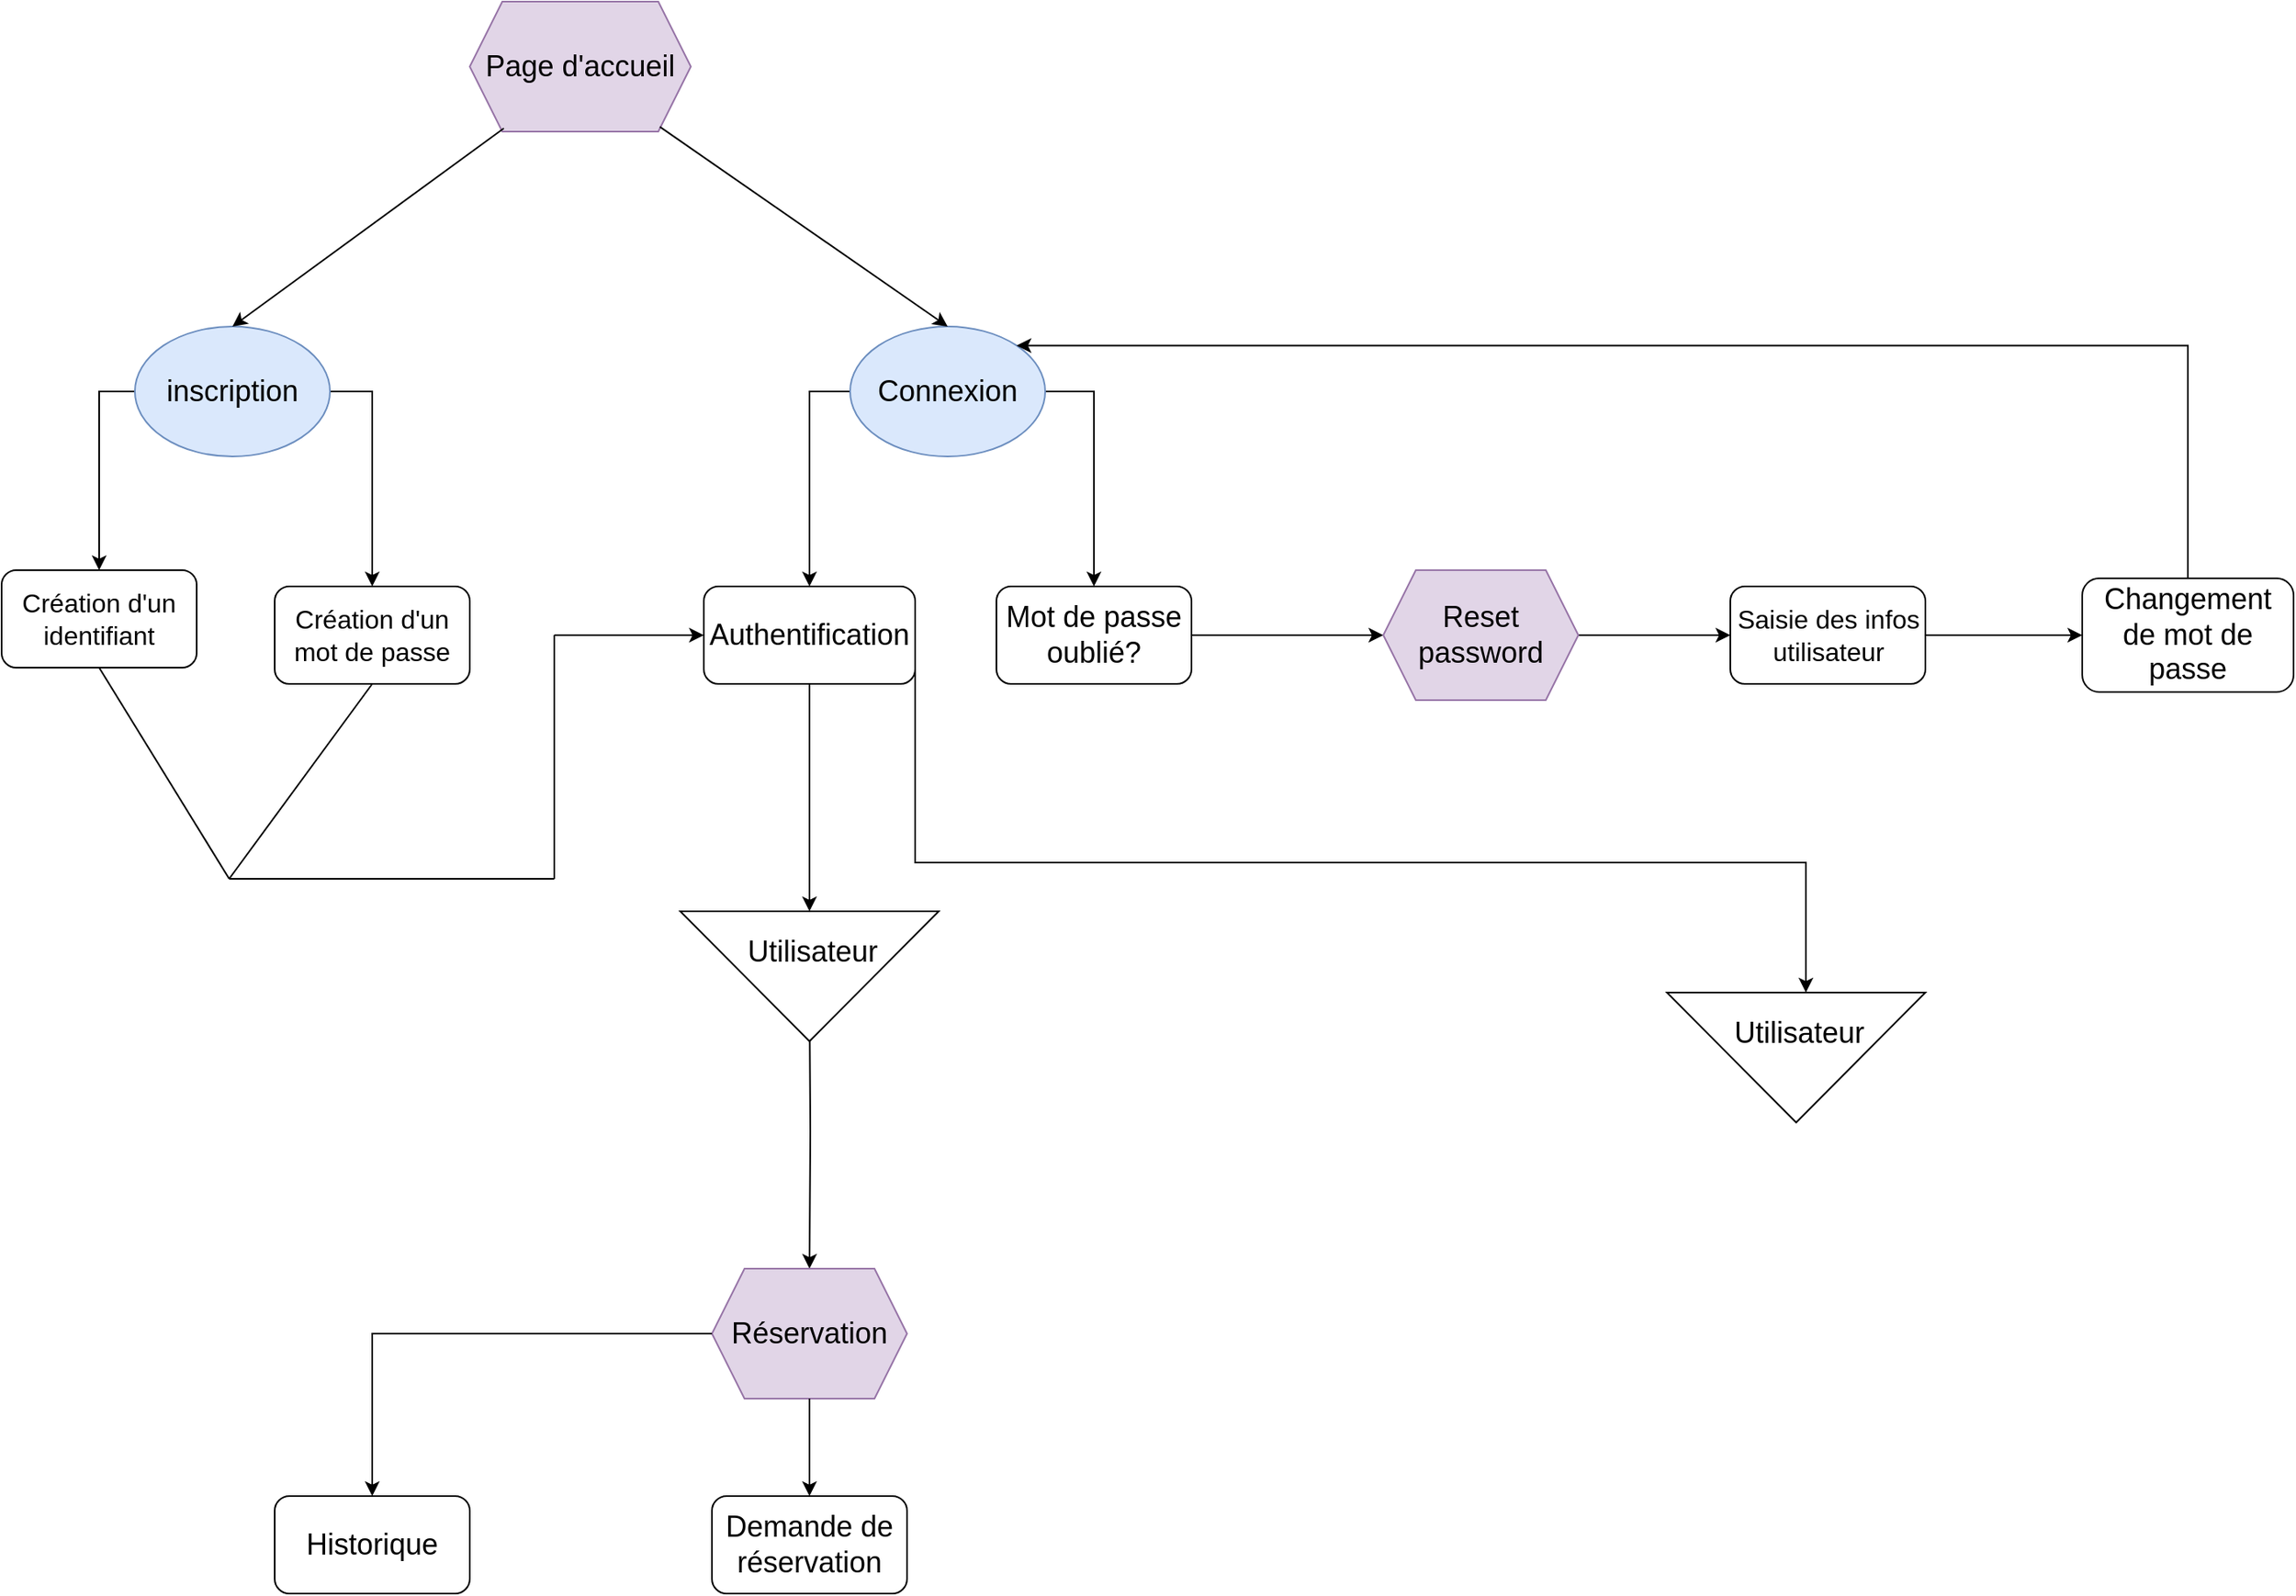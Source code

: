 <mxfile version="24.7.14">
  <diagram name="Page-1" id="_m0mcT-LbZxMVgwSGdpl">
    <mxGraphModel dx="2514" dy="918" grid="1" gridSize="10" guides="1" tooltips="1" connect="1" arrows="1" fold="1" page="1" pageScale="1" pageWidth="827" pageHeight="1169" math="0" shadow="0">
      <root>
        <mxCell id="0" />
        <mxCell id="1" parent="0" />
        <mxCell id="J0kD0AisD5n4wsnxr1aG-7" style="edgeStyle=orthogonalEdgeStyle;rounded=0;orthogonalLoop=1;jettySize=auto;html=1;exitX=0;exitY=0.5;exitDx=0;exitDy=0;entryX=0.5;entryY=0;entryDx=0;entryDy=0;" edge="1" parent="1" source="J0kD0AisD5n4wsnxr1aG-4" target="J0kD0AisD5n4wsnxr1aG-5">
          <mxGeometry relative="1" as="geometry" />
        </mxCell>
        <mxCell id="J0kD0AisD5n4wsnxr1aG-8" style="edgeStyle=orthogonalEdgeStyle;rounded=0;orthogonalLoop=1;jettySize=auto;html=1;exitX=1;exitY=0.5;exitDx=0;exitDy=0;entryX=0.5;entryY=0;entryDx=0;entryDy=0;" edge="1" parent="1" source="J0kD0AisD5n4wsnxr1aG-4" target="J0kD0AisD5n4wsnxr1aG-6">
          <mxGeometry relative="1" as="geometry" />
        </mxCell>
        <mxCell id="J0kD0AisD5n4wsnxr1aG-4" value="&lt;font style=&quot;font-size: 18px;&quot;&gt;inscription&lt;/font&gt;" style="ellipse;whiteSpace=wrap;html=1;fillColor=#dae8fc;strokeColor=#6c8ebf;" vertex="1" parent="1">
          <mxGeometry x="-698" y="260" width="120" height="80" as="geometry" />
        </mxCell>
        <mxCell id="J0kD0AisD5n4wsnxr1aG-5" value="&lt;font size=&quot;3&quot;&gt;Création d&#39;un identifiant&lt;/font&gt;" style="rounded=1;whiteSpace=wrap;html=1;" vertex="1" parent="1">
          <mxGeometry x="-780" y="410" width="120" height="60" as="geometry" />
        </mxCell>
        <mxCell id="J0kD0AisD5n4wsnxr1aG-6" value="&lt;font size=&quot;3&quot;&gt;Création d&#39;un mot de passe&lt;/font&gt;" style="rounded=1;whiteSpace=wrap;html=1;" vertex="1" parent="1">
          <mxGeometry x="-612" y="420" width="120" height="60" as="geometry" />
        </mxCell>
        <mxCell id="J0kD0AisD5n4wsnxr1aG-10" style="edgeStyle=orthogonalEdgeStyle;rounded=0;orthogonalLoop=1;jettySize=auto;html=1;exitX=0;exitY=0.5;exitDx=0;exitDy=0;entryX=0.5;entryY=0;entryDx=0;entryDy=0;" edge="1" parent="1" source="J0kD0AisD5n4wsnxr1aG-9" target="J0kD0AisD5n4wsnxr1aG-11">
          <mxGeometry relative="1" as="geometry">
            <mxPoint x="-318" y="420" as="targetPoint" />
          </mxGeometry>
        </mxCell>
        <mxCell id="J0kD0AisD5n4wsnxr1aG-13" style="edgeStyle=orthogonalEdgeStyle;rounded=0;orthogonalLoop=1;jettySize=auto;html=1;entryX=0.5;entryY=0;entryDx=0;entryDy=0;exitX=1;exitY=0.5;exitDx=0;exitDy=0;" edge="1" parent="1" source="J0kD0AisD5n4wsnxr1aG-9" target="J0kD0AisD5n4wsnxr1aG-12">
          <mxGeometry relative="1" as="geometry">
            <mxPoint x="-78" y="360" as="targetPoint" />
          </mxGeometry>
        </mxCell>
        <mxCell id="J0kD0AisD5n4wsnxr1aG-9" value="&lt;font style=&quot;font-size: 18px;&quot;&gt;Connexion&lt;/font&gt;" style="ellipse;whiteSpace=wrap;html=1;fillColor=#dae8fc;strokeColor=#6c8ebf;" vertex="1" parent="1">
          <mxGeometry x="-258" y="260" width="120" height="80" as="geometry" />
        </mxCell>
        <mxCell id="J0kD0AisD5n4wsnxr1aG-25" style="edgeStyle=orthogonalEdgeStyle;rounded=0;orthogonalLoop=1;jettySize=auto;html=1;exitX=0.5;exitY=1;exitDx=0;exitDy=0;entryX=0.5;entryY=0;entryDx=0;entryDy=0;" edge="1" parent="1" target="J0kD0AisD5n4wsnxr1aG-35">
          <mxGeometry relative="1" as="geometry">
            <mxPoint x="-283.0" y="670" as="sourcePoint" />
            <mxPoint x="-283" y="610" as="targetPoint" />
          </mxGeometry>
        </mxCell>
        <mxCell id="J0kD0AisD5n4wsnxr1aG-52" style="edgeStyle=orthogonalEdgeStyle;rounded=0;orthogonalLoop=1;jettySize=auto;html=1;exitX=1;exitY=0.5;exitDx=0;exitDy=0;" edge="1" parent="1" source="J0kD0AisD5n4wsnxr1aG-11">
          <mxGeometry relative="1" as="geometry">
            <mxPoint x="330" y="670" as="targetPoint" />
            <Array as="points">
              <mxPoint x="-218" y="590" />
              <mxPoint x="330" y="590" />
            </Array>
          </mxGeometry>
        </mxCell>
        <mxCell id="J0kD0AisD5n4wsnxr1aG-11" value="&lt;font style=&quot;font-size: 18px;&quot;&gt;Authentification&lt;/font&gt;" style="rounded=1;whiteSpace=wrap;html=1;" vertex="1" parent="1">
          <mxGeometry x="-348" y="420" width="130" height="60" as="geometry" />
        </mxCell>
        <mxCell id="J0kD0AisD5n4wsnxr1aG-38" style="edgeStyle=orthogonalEdgeStyle;rounded=0;orthogonalLoop=1;jettySize=auto;html=1;exitX=1;exitY=0.5;exitDx=0;exitDy=0;entryX=0;entryY=0.5;entryDx=0;entryDy=0;" edge="1" parent="1" source="J0kD0AisD5n4wsnxr1aG-12" target="J0kD0AisD5n4wsnxr1aG-37">
          <mxGeometry relative="1" as="geometry" />
        </mxCell>
        <mxCell id="J0kD0AisD5n4wsnxr1aG-12" value="&lt;font style=&quot;font-size: 18px;&quot;&gt;Mot de passe oublié?&lt;/font&gt;" style="rounded=1;whiteSpace=wrap;html=1;" vertex="1" parent="1">
          <mxGeometry x="-168" y="420" width="120" height="60" as="geometry" />
        </mxCell>
        <mxCell id="J0kD0AisD5n4wsnxr1aG-14" value="&lt;font style=&quot;font-size: 18px;&quot;&gt;Page d&#39;accueil&lt;/font&gt;" style="shape=hexagon;perimeter=hexagonPerimeter2;whiteSpace=wrap;html=1;fixedSize=1;fillColor=#e1d5e7;strokeColor=#9673a6;" vertex="1" parent="1">
          <mxGeometry x="-492" y="60" width="136" height="80" as="geometry" />
        </mxCell>
        <mxCell id="J0kD0AisD5n4wsnxr1aG-15" value="" style="endArrow=classic;html=1;rounded=0;exitX=0.154;exitY=0.975;exitDx=0;exitDy=0;entryX=0.5;entryY=0;entryDx=0;entryDy=0;exitPerimeter=0;" edge="1" parent="1" source="J0kD0AisD5n4wsnxr1aG-14" target="J0kD0AisD5n4wsnxr1aG-4">
          <mxGeometry width="50" height="50" relative="1" as="geometry">
            <mxPoint x="-668" y="200" as="sourcePoint" />
            <mxPoint x="-618" y="150" as="targetPoint" />
          </mxGeometry>
        </mxCell>
        <mxCell id="J0kD0AisD5n4wsnxr1aG-16" value="" style="endArrow=classic;html=1;rounded=0;entryX=0.5;entryY=0;entryDx=0;entryDy=0;exitX=0.86;exitY=0.963;exitDx=0;exitDy=0;exitPerimeter=0;" edge="1" parent="1" source="J0kD0AisD5n4wsnxr1aG-14" target="J0kD0AisD5n4wsnxr1aG-9">
          <mxGeometry width="50" height="50" relative="1" as="geometry">
            <mxPoint x="-338" y="200" as="sourcePoint" />
            <mxPoint x="-288" y="150" as="targetPoint" />
          </mxGeometry>
        </mxCell>
        <mxCell id="J0kD0AisD5n4wsnxr1aG-23" style="edgeStyle=orthogonalEdgeStyle;rounded=0;orthogonalLoop=1;jettySize=auto;html=1;entryX=0;entryY=0.5;entryDx=0;entryDy=0;" edge="1" parent="1" source="J0kD0AisD5n4wsnxr1aG-19" target="J0kD0AisD5n4wsnxr1aG-20">
          <mxGeometry relative="1" as="geometry" />
        </mxCell>
        <mxCell id="J0kD0AisD5n4wsnxr1aG-19" value="&lt;font size=&quot;3&quot;&gt;Saisie des infos utilisateur&lt;/font&gt;" style="rounded=1;whiteSpace=wrap;html=1;" vertex="1" parent="1">
          <mxGeometry x="283.5" y="420" width="120" height="60" as="geometry" />
        </mxCell>
        <mxCell id="J0kD0AisD5n4wsnxr1aG-45" style="edgeStyle=orthogonalEdgeStyle;rounded=0;orthogonalLoop=1;jettySize=auto;html=1;exitX=0.5;exitY=0;exitDx=0;exitDy=0;entryX=1;entryY=0;entryDx=0;entryDy=0;" edge="1" parent="1" source="J0kD0AisD5n4wsnxr1aG-20" target="J0kD0AisD5n4wsnxr1aG-9">
          <mxGeometry relative="1" as="geometry">
            <mxPoint x="170" y="230" as="targetPoint" />
            <Array as="points">
              <mxPoint x="565" y="272" />
            </Array>
          </mxGeometry>
        </mxCell>
        <mxCell id="J0kD0AisD5n4wsnxr1aG-20" value="&lt;font style=&quot;font-size: 18px;&quot;&gt;Changement de mot de passe&lt;/font&gt;" style="rounded=1;whiteSpace=wrap;html=1;" vertex="1" parent="1">
          <mxGeometry x="500" y="415" width="130" height="70" as="geometry" />
        </mxCell>
        <mxCell id="J0kD0AisD5n4wsnxr1aG-27" value="" style="endArrow=none;html=1;rounded=0;entryX=0.5;entryY=1;entryDx=0;entryDy=0;" edge="1" parent="1" target="J0kD0AisD5n4wsnxr1aG-6">
          <mxGeometry width="50" height="50" relative="1" as="geometry">
            <mxPoint x="-640" y="600" as="sourcePoint" />
            <mxPoint x="-550" y="490" as="targetPoint" />
          </mxGeometry>
        </mxCell>
        <mxCell id="J0kD0AisD5n4wsnxr1aG-28" value="" style="endArrow=none;html=1;rounded=0;entryX=0.5;entryY=1;entryDx=0;entryDy=0;" edge="1" parent="1" target="J0kD0AisD5n4wsnxr1aG-5">
          <mxGeometry width="50" height="50" relative="1" as="geometry">
            <mxPoint x="-640" y="600" as="sourcePoint" />
            <mxPoint x="-698" y="490" as="targetPoint" />
          </mxGeometry>
        </mxCell>
        <mxCell id="J0kD0AisD5n4wsnxr1aG-32" value="" style="endArrow=none;html=1;rounded=0;" edge="1" parent="1">
          <mxGeometry width="50" height="50" relative="1" as="geometry">
            <mxPoint x="-640" y="600" as="sourcePoint" />
            <mxPoint x="-440" y="600" as="targetPoint" />
          </mxGeometry>
        </mxCell>
        <mxCell id="J0kD0AisD5n4wsnxr1aG-33" value="" style="endArrow=none;html=1;rounded=0;" edge="1" parent="1">
          <mxGeometry width="50" height="50" relative="1" as="geometry">
            <mxPoint x="-440" y="600" as="sourcePoint" />
            <mxPoint x="-440" y="450" as="targetPoint" />
          </mxGeometry>
        </mxCell>
        <mxCell id="J0kD0AisD5n4wsnxr1aG-34" value="" style="endArrow=classic;html=1;rounded=0;entryX=0;entryY=0.5;entryDx=0;entryDy=0;" edge="1" parent="1" target="J0kD0AisD5n4wsnxr1aG-11">
          <mxGeometry width="50" height="50" relative="1" as="geometry">
            <mxPoint x="-440" y="450" as="sourcePoint" />
            <mxPoint x="-360" y="430" as="targetPoint" />
          </mxGeometry>
        </mxCell>
        <mxCell id="J0kD0AisD5n4wsnxr1aG-35" value="Réservation" style="shape=hexagon;perimeter=hexagonPerimeter2;whiteSpace=wrap;html=1;fixedSize=1;fillColor=#e1d5e7;strokeColor=#9673a6;fontSize=18;" vertex="1" parent="1">
          <mxGeometry x="-343" y="840" width="120" height="80" as="geometry" />
        </mxCell>
        <mxCell id="J0kD0AisD5n4wsnxr1aG-42" style="edgeStyle=orthogonalEdgeStyle;rounded=0;orthogonalLoop=1;jettySize=auto;html=1;entryX=0;entryY=0.5;entryDx=0;entryDy=0;" edge="1" parent="1" source="J0kD0AisD5n4wsnxr1aG-37" target="J0kD0AisD5n4wsnxr1aG-19">
          <mxGeometry relative="1" as="geometry" />
        </mxCell>
        <mxCell id="J0kD0AisD5n4wsnxr1aG-37" value="&lt;font style=&quot;font-size: 18px;&quot;&gt;Reset password&lt;/font&gt;" style="shape=hexagon;perimeter=hexagonPerimeter2;whiteSpace=wrap;html=1;fixedSize=1;fillColor=#e1d5e7;strokeColor=#9673a6;" vertex="1" parent="1">
          <mxGeometry x="70" y="410" width="120" height="80" as="geometry" />
        </mxCell>
        <mxCell id="J0kD0AisD5n4wsnxr1aG-40" value="&lt;font style=&quot;font-size: 18px;&quot;&gt;Historique&lt;/font&gt;" style="rounded=1;whiteSpace=wrap;html=1;" vertex="1" parent="1">
          <mxGeometry x="-612" y="980" width="120" height="60" as="geometry" />
        </mxCell>
        <mxCell id="J0kD0AisD5n4wsnxr1aG-41" value="&lt;font style=&quot;font-size: 18px;&quot;&gt;Demande de réservation&lt;/font&gt;" style="rounded=1;whiteSpace=wrap;html=1;" vertex="1" parent="1">
          <mxGeometry x="-343" y="980" width="120" height="60" as="geometry" />
        </mxCell>
        <mxCell id="J0kD0AisD5n4wsnxr1aG-46" style="edgeStyle=orthogonalEdgeStyle;rounded=0;orthogonalLoop=1;jettySize=auto;html=1;exitX=0;exitY=0.5;exitDx=0;exitDy=0;entryX=0.5;entryY=0;entryDx=0;entryDy=0;" edge="1" parent="1" source="J0kD0AisD5n4wsnxr1aG-35" target="J0kD0AisD5n4wsnxr1aG-40">
          <mxGeometry relative="1" as="geometry" />
        </mxCell>
        <mxCell id="J0kD0AisD5n4wsnxr1aG-47" style="edgeStyle=orthogonalEdgeStyle;rounded=0;orthogonalLoop=1;jettySize=auto;html=1;exitX=0.5;exitY=1;exitDx=0;exitDy=0;entryX=0.5;entryY=0;entryDx=0;entryDy=0;" edge="1" parent="1" source="J0kD0AisD5n4wsnxr1aG-35" target="J0kD0AisD5n4wsnxr1aG-41">
          <mxGeometry relative="1" as="geometry" />
        </mxCell>
        <mxCell id="J0kD0AisD5n4wsnxr1aG-55" value="" style="edgeStyle=orthogonalEdgeStyle;rounded=0;orthogonalLoop=1;jettySize=auto;html=1;exitX=0.5;exitY=1;exitDx=0;exitDy=0;entryX=0.5;entryY=0;entryDx=0;entryDy=0;" edge="1" parent="1" source="J0kD0AisD5n4wsnxr1aG-11">
          <mxGeometry relative="1" as="geometry">
            <mxPoint x="-283" y="480" as="sourcePoint" />
            <mxPoint x="-283.0" y="620" as="targetPoint" />
          </mxGeometry>
        </mxCell>
        <mxCell id="J0kD0AisD5n4wsnxr1aG-56" value="" style="triangle;whiteSpace=wrap;html=1;direction=south;" vertex="1" parent="1">
          <mxGeometry x="-362.5" y="620" width="159" height="80" as="geometry" />
        </mxCell>
        <mxCell id="J0kD0AisD5n4wsnxr1aG-57" value="&lt;font style=&quot;font-size: 18px;&quot;&gt;Utilisateur&lt;/font&gt;" style="text;html=1;align=center;verticalAlign=middle;whiteSpace=wrap;rounded=0;" vertex="1" parent="1">
          <mxGeometry x="-311.5" y="630" width="60" height="30" as="geometry" />
        </mxCell>
        <mxCell id="J0kD0AisD5n4wsnxr1aG-59" value="" style="triangle;whiteSpace=wrap;html=1;direction=south;" vertex="1" parent="1">
          <mxGeometry x="244.5" y="670" width="159" height="80" as="geometry" />
        </mxCell>
        <mxCell id="J0kD0AisD5n4wsnxr1aG-60" value="&lt;font style=&quot;font-size: 18px;&quot;&gt;Utilisateur&lt;/font&gt;" style="text;html=1;align=center;verticalAlign=middle;whiteSpace=wrap;rounded=0;" vertex="1" parent="1">
          <mxGeometry x="295.5" y="680" width="60" height="30" as="geometry" />
        </mxCell>
      </root>
    </mxGraphModel>
  </diagram>
</mxfile>
